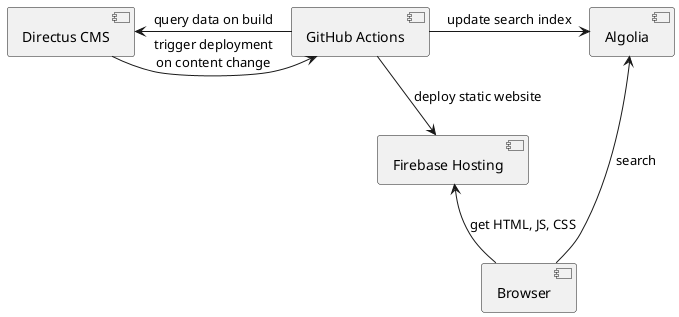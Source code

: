 @startuml Architecture
component "Directus CMS" as cms
component "GitHub Actions" as github
component "Firebase Hosting" as hosting

cms -right-> github: trigger deployment\non content change
github -left-> cms: query data on build
github -right--> [Algolia]: update search index
github -down-> hosting: deploy static website

[Browser] -up-> hosting: get HTML, JS, CSS
[Browser] -up--> [Algolia]: search

@enduml
